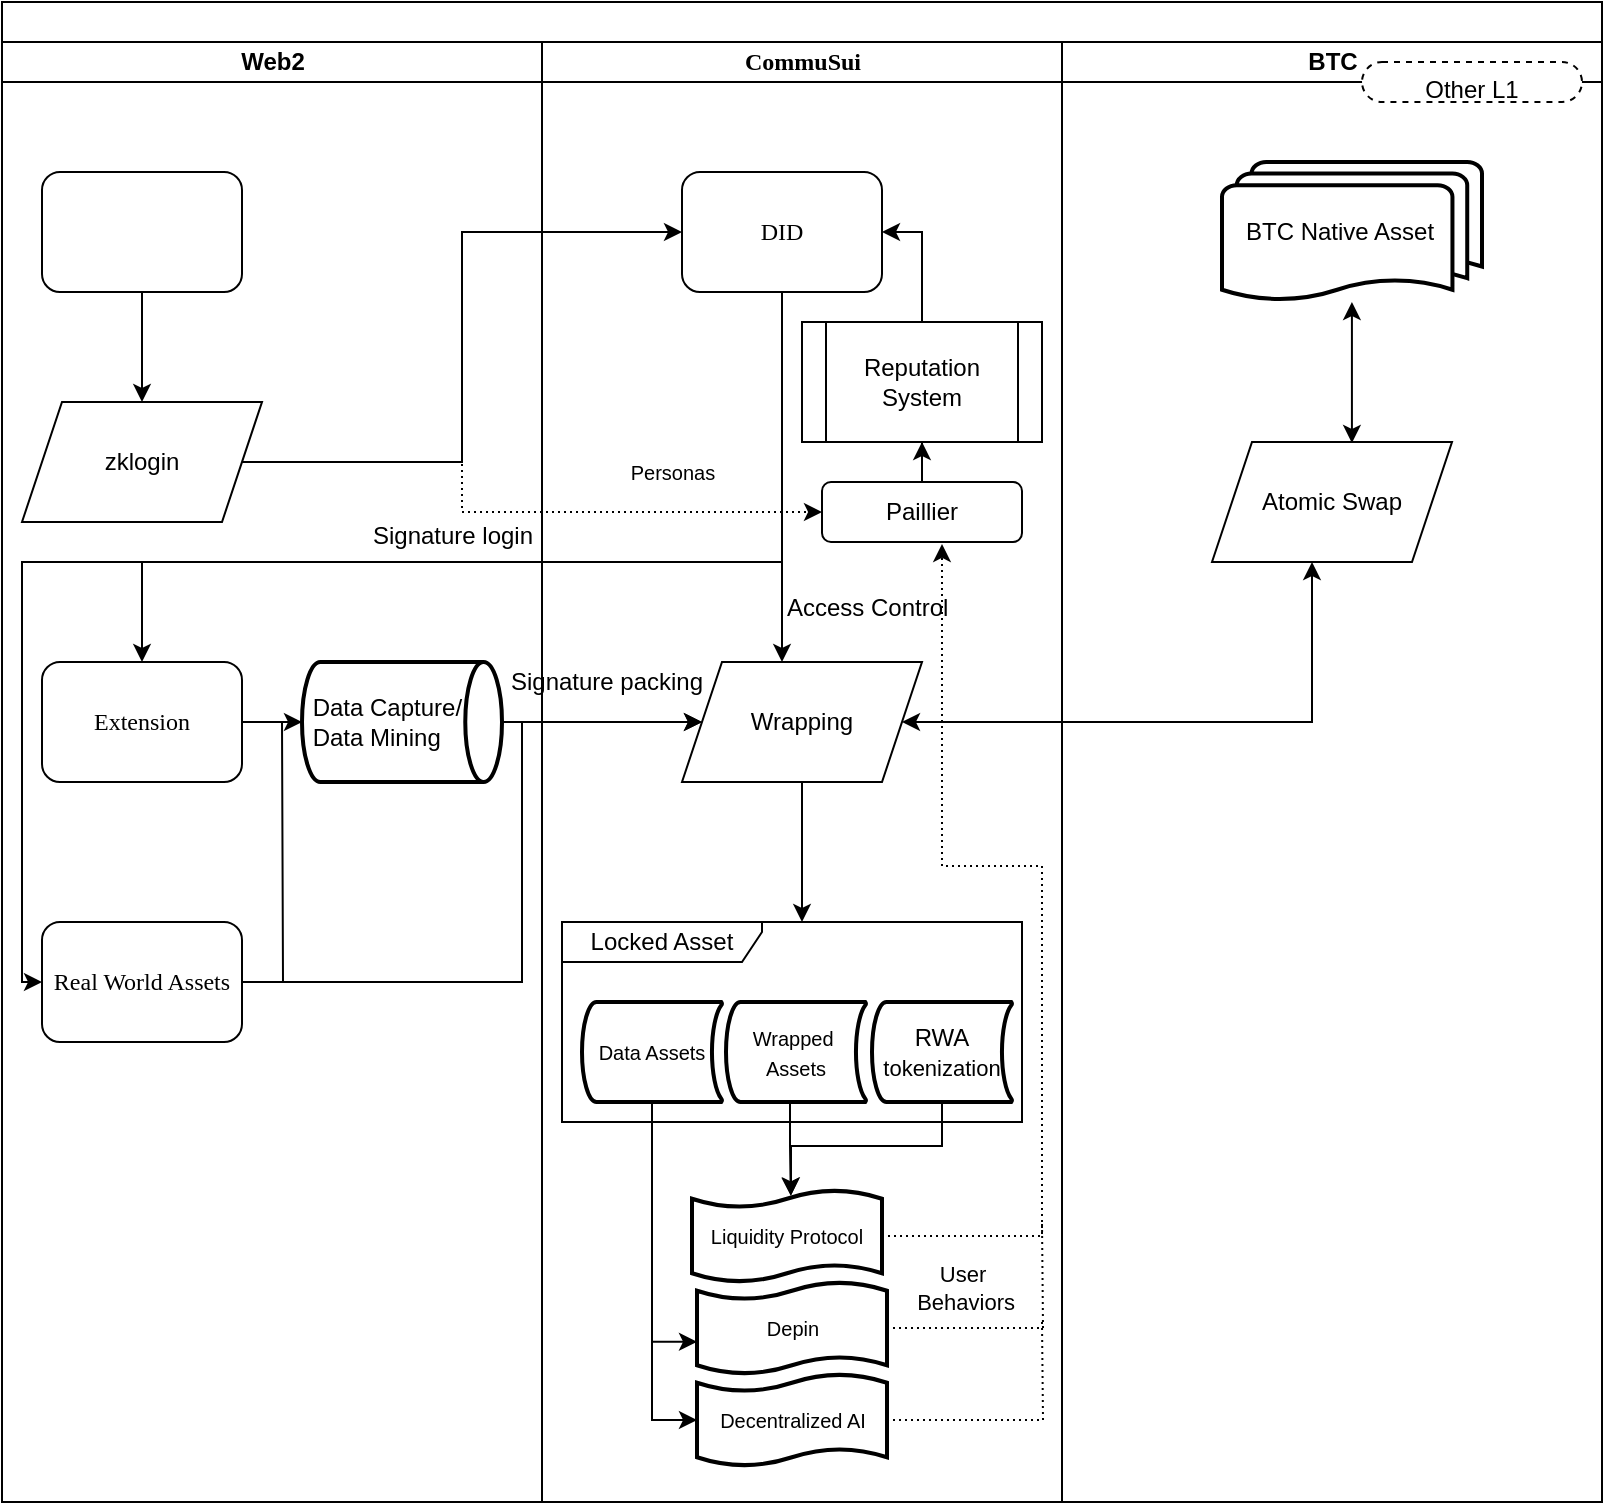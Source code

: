 <mxfile version="24.3.1" type="github">
  <diagram name="Page-1" id="74e2e168-ea6b-b213-b513-2b3c1d86103e">
    <mxGraphModel dx="1026" dy="685" grid="1" gridSize="10" guides="1" tooltips="1" connect="1" arrows="1" fold="1" page="1" pageScale="1" pageWidth="1100" pageHeight="850" background="none" math="0" shadow="0">
      <root>
        <mxCell id="0" />
        <mxCell id="1" parent="0" />
        <mxCell id="77e6c97f196da883-1" value="" style="swimlane;html=1;childLayout=stackLayout;startSize=20;rounded=0;shadow=0;labelBackgroundColor=none;strokeWidth=1;fontFamily=Verdana;fontSize=8;align=center;" parent="1" vertex="1">
          <mxGeometry x="60" y="30" width="800" height="750" as="geometry">
            <mxRectangle x="60" y="30" width="50" height="40" as="alternateBounds" />
          </mxGeometry>
        </mxCell>
        <mxCell id="77e6c97f196da883-2" value="Web2" style="swimlane;html=1;startSize=20;" parent="77e6c97f196da883-1" vertex="1">
          <mxGeometry y="20" width="270" height="730" as="geometry" />
        </mxCell>
        <mxCell id="4_8_YsdXwDulvL1z5AfN-5" style="edgeStyle=orthogonalEdgeStyle;rounded=0;orthogonalLoop=1;jettySize=auto;html=1;entryX=0.5;entryY=0;entryDx=0;entryDy=0;" parent="77e6c97f196da883-2" source="77e6c97f196da883-8" target="4_8_YsdXwDulvL1z5AfN-4" edge="1">
          <mxGeometry relative="1" as="geometry" />
        </mxCell>
        <mxCell id="77e6c97f196da883-8" value="" style="rounded=1;whiteSpace=wrap;html=1;shadow=0;labelBackgroundColor=none;strokeWidth=1;fontFamily=Verdana;fontSize=8;align=center;" parent="77e6c97f196da883-2" vertex="1">
          <mxGeometry x="20" y="65" width="100" height="60" as="geometry" />
        </mxCell>
        <mxCell id="77e6c97f196da883-9" value="&lt;font style=&quot;font-size: 12px;&quot;&gt;Extension&lt;/font&gt;" style="rounded=1;whiteSpace=wrap;html=1;shadow=0;labelBackgroundColor=none;strokeWidth=1;fontFamily=Verdana;fontSize=8;align=center;" parent="77e6c97f196da883-2" vertex="1">
          <mxGeometry x="20" y="310" width="100" height="60" as="geometry" />
        </mxCell>
        <mxCell id="4_8_YsdXwDulvL1z5AfN-1" value="" style="shape=image;html=1;verticalAlign=top;verticalLabelPosition=bottom;labelBackgroundColor=#ffffff;imageAspect=0;aspect=fixed;image=https://cdn2.iconfinder.com/data/icons/social-media-2189/48/21-Gmail-128.png" parent="77e6c97f196da883-2" vertex="1">
          <mxGeometry x="30" y="65" width="28" height="28" as="geometry" />
        </mxCell>
        <mxCell id="4_8_YsdXwDulvL1z5AfN-3" value="" style="shape=image;html=1;verticalAlign=top;verticalLabelPosition=bottom;labelBackgroundColor=#ffffff;imageAspect=0;aspect=fixed;image=https://cdn3.iconfinder.com/data/icons/2018-social-media-logotypes/1000/2018_social_media_popular_app_logo_facebook-128.png" parent="77e6c97f196da883-2" vertex="1">
          <mxGeometry x="75" y="75" width="28" height="28" as="geometry" />
        </mxCell>
        <mxCell id="4_8_YsdXwDulvL1z5AfN-4" value="zklogin" style="shape=parallelogram;perimeter=parallelogramPerimeter;whiteSpace=wrap;html=1;fixedSize=1;" parent="77e6c97f196da883-2" vertex="1">
          <mxGeometry x="10" y="180" width="120" height="60" as="geometry" />
        </mxCell>
        <mxCell id="4_8_YsdXwDulvL1z5AfN-7" value="" style="shape=image;html=1;verticalAlign=top;verticalLabelPosition=bottom;labelBackgroundColor=#ffffff;imageAspect=0;aspect=fixed;image=https://cdn2.iconfinder.com/data/icons/social-media-2285/512/1_Slack_colored_svg-128.png" parent="77e6c97f196da883-2" vertex="1">
          <mxGeometry x="30" y="93" width="27" height="27" as="geometry" />
        </mxCell>
        <mxCell id="4_8_YsdXwDulvL1z5AfN-10" value="&amp;nbsp;Data Capture/&lt;br&gt;&amp;nbsp;Data Mining" style="strokeWidth=2;html=1;shape=mxgraph.flowchart.direct_data;whiteSpace=wrap;align=left;" parent="77e6c97f196da883-2" vertex="1">
          <mxGeometry x="150" y="310" width="100" height="60" as="geometry" />
        </mxCell>
        <mxCell id="4_8_YsdXwDulvL1z5AfN-11" style="edgeStyle=orthogonalEdgeStyle;rounded=0;orthogonalLoop=1;jettySize=auto;html=1;entryX=0;entryY=0.5;entryDx=0;entryDy=0;entryPerimeter=0;" parent="77e6c97f196da883-2" source="77e6c97f196da883-9" target="4_8_YsdXwDulvL1z5AfN-10" edge="1">
          <mxGeometry relative="1" as="geometry" />
        </mxCell>
        <mxCell id="n2IcnooiylrehTobB_rR-1" style="edgeStyle=orthogonalEdgeStyle;rounded=0;orthogonalLoop=1;jettySize=auto;html=1;endArrow=none;endFill=0;" edge="1" parent="77e6c97f196da883-2" source="4_8_YsdXwDulvL1z5AfN-48">
          <mxGeometry relative="1" as="geometry">
            <mxPoint x="140" y="340" as="targetPoint" />
          </mxGeometry>
        </mxCell>
        <mxCell id="4_8_YsdXwDulvL1z5AfN-48" value="&lt;font style=&quot;font-size: 12px;&quot;&gt;Real World Assets&lt;/font&gt;" style="rounded=1;whiteSpace=wrap;html=1;shadow=0;labelBackgroundColor=none;strokeWidth=1;fontFamily=Verdana;fontSize=8;align=center;" parent="77e6c97f196da883-2" vertex="1">
          <mxGeometry x="20" y="440" width="100" height="60" as="geometry" />
        </mxCell>
        <mxCell id="77e6c97f196da883-3" value="&lt;span style=&quot;font-family: Verdana;&quot;&gt;&lt;font style=&quot;font-size: 12px;&quot;&gt;CommuSui&lt;/font&gt;&lt;/span&gt;" style="swimlane;html=1;startSize=20;" parent="77e6c97f196da883-1" vertex="1">
          <mxGeometry x="270" y="20" width="260" height="730" as="geometry" />
        </mxCell>
        <mxCell id="4_8_YsdXwDulvL1z5AfN-38" style="edgeStyle=orthogonalEdgeStyle;rounded=0;orthogonalLoop=1;jettySize=auto;html=1;" parent="77e6c97f196da883-3" source="77e6c97f196da883-11" target="4_8_YsdXwDulvL1z5AfN-25" edge="1">
          <mxGeometry relative="1" as="geometry">
            <Array as="points">
              <mxPoint x="130" y="120" />
              <mxPoint x="130" y="120" />
            </Array>
          </mxGeometry>
        </mxCell>
        <mxCell id="77e6c97f196da883-11" value="&lt;font style=&quot;font-size: 12px;&quot;&gt;DID&lt;/font&gt;" style="rounded=1;whiteSpace=wrap;html=1;shadow=0;labelBackgroundColor=none;strokeWidth=1;fontFamily=Verdana;fontSize=8;align=center;" parent="77e6c97f196da883-3" vertex="1">
          <mxGeometry x="70" y="65" width="100" height="60" as="geometry" />
        </mxCell>
        <mxCell id="4_8_YsdXwDulvL1z5AfN-25" value="Wrapping" style="shape=parallelogram;perimeter=parallelogramPerimeter;whiteSpace=wrap;html=1;fixedSize=1;" parent="77e6c97f196da883-3" vertex="1">
          <mxGeometry x="70" y="310" width="120" height="60" as="geometry" />
        </mxCell>
        <mxCell id="4_8_YsdXwDulvL1z5AfN-34" style="edgeStyle=orthogonalEdgeStyle;rounded=0;orthogonalLoop=1;jettySize=auto;html=1;entryX=0.5;entryY=0;entryDx=0;entryDy=0;entryPerimeter=0;" parent="77e6c97f196da883-3" source="4_8_YsdXwDulvL1z5AfN-25" edge="1">
          <mxGeometry relative="1" as="geometry">
            <mxPoint x="130" y="440" as="targetPoint" />
          </mxGeometry>
        </mxCell>
        <mxCell id="4_8_YsdXwDulvL1z5AfN-35" value="Locked Asset" style="shape=umlFrame;whiteSpace=wrap;html=1;pointerEvents=0;recursiveResize=0;container=1;collapsible=0;width=100;height=20;" parent="77e6c97f196da883-3" vertex="1">
          <mxGeometry x="10" y="440" width="230" height="100" as="geometry" />
        </mxCell>
        <mxCell id="4_8_YsdXwDulvL1z5AfN-43" value="&lt;span style=&quot;text-wrap: nowrap;&quot;&gt;&lt;font style=&quot;font-size: 10px;&quot;&gt;Data Assets&lt;/font&gt;&lt;/span&gt;" style="strokeWidth=2;html=1;shape=mxgraph.flowchart.stored_data;whiteSpace=wrap;" parent="4_8_YsdXwDulvL1z5AfN-35" vertex="1">
          <mxGeometry x="10" y="40" width="70" height="50" as="geometry" />
        </mxCell>
        <mxCell id="4_8_YsdXwDulvL1z5AfN-46" value="&lt;span style=&quot;text-wrap: nowrap;&quot;&gt;&lt;font style=&quot;font-size: 10px;&quot;&gt;Wrapped&amp;nbsp;&lt;/font&gt;&lt;/span&gt;&lt;div&gt;&lt;span style=&quot;text-wrap: nowrap;&quot;&gt;&lt;font style=&quot;font-size: 10px;&quot;&gt;Assets&lt;/font&gt;&lt;/span&gt;&lt;br style=&quot;text-wrap: nowrap;&quot;&gt;&lt;/div&gt;" style="strokeWidth=2;html=1;shape=mxgraph.flowchart.stored_data;whiteSpace=wrap;" parent="4_8_YsdXwDulvL1z5AfN-35" vertex="1">
          <mxGeometry x="82" y="40" width="70" height="50" as="geometry" />
        </mxCell>
        <mxCell id="4_8_YsdXwDulvL1z5AfN-47" value="&lt;span style=&quot;text-wrap: nowrap;&quot;&gt;RWA&lt;/span&gt;&lt;br&gt;&lt;span style=&quot;text-wrap: nowrap;&quot;&gt;&lt;font style=&quot;font-size: 11px;&quot;&gt;tokenization&lt;/font&gt;&lt;/span&gt;" style="strokeWidth=2;html=1;shape=mxgraph.flowchart.stored_data;whiteSpace=wrap;" parent="4_8_YsdXwDulvL1z5AfN-35" vertex="1">
          <mxGeometry x="155" y="40" width="70" height="50" as="geometry" />
        </mxCell>
        <mxCell id="4_8_YsdXwDulvL1z5AfN-41" value="&lt;div&gt;Signature packing&lt;/div&gt;" style="text;html=1;align=center;verticalAlign=middle;resizable=0;points=[];autosize=1;strokeColor=none;fillColor=none;" parent="77e6c97f196da883-3" vertex="1">
          <mxGeometry x="-28" y="305" width="120" height="30" as="geometry" />
        </mxCell>
        <mxCell id="4_8_YsdXwDulvL1z5AfN-55" value="&lt;font style=&quot;font-size: 10px;&quot;&gt;Liquidity Protocol&lt;/font&gt;" style="shape=tape;whiteSpace=wrap;html=1;strokeWidth=2;size=0.19" parent="77e6c97f196da883-3" vertex="1">
          <mxGeometry x="75" y="574" width="95" height="46" as="geometry" />
        </mxCell>
        <mxCell id="4_8_YsdXwDulvL1z5AfN-59" style="edgeStyle=orthogonalEdgeStyle;rounded=0;orthogonalLoop=1;jettySize=auto;html=1;entryX=0.52;entryY=0.062;entryDx=0;entryDy=0;entryPerimeter=0;" parent="77e6c97f196da883-3" source="4_8_YsdXwDulvL1z5AfN-46" target="4_8_YsdXwDulvL1z5AfN-55" edge="1">
          <mxGeometry relative="1" as="geometry">
            <Array as="points">
              <mxPoint x="124" y="552" />
              <mxPoint x="124" y="552" />
            </Array>
          </mxGeometry>
        </mxCell>
        <mxCell id="4_8_YsdXwDulvL1z5AfN-60" style="edgeStyle=orthogonalEdgeStyle;rounded=0;orthogonalLoop=1;jettySize=auto;html=1;entryX=0.521;entryY=0.059;entryDx=0;entryDy=0;entryPerimeter=0;" parent="77e6c97f196da883-3" source="4_8_YsdXwDulvL1z5AfN-47" target="4_8_YsdXwDulvL1z5AfN-55" edge="1">
          <mxGeometry relative="1" as="geometry" />
        </mxCell>
        <mxCell id="4_8_YsdXwDulvL1z5AfN-77" style="edgeStyle=orthogonalEdgeStyle;rounded=0;orthogonalLoop=1;jettySize=auto;html=1;dashed=1;dashPattern=1 2;endArrow=none;endFill=0;" parent="77e6c97f196da883-3" source="4_8_YsdXwDulvL1z5AfN-63" edge="1">
          <mxGeometry relative="1" as="geometry">
            <mxPoint x="250" y="590" as="targetPoint" />
          </mxGeometry>
        </mxCell>
        <mxCell id="4_8_YsdXwDulvL1z5AfN-63" value="&lt;font style=&quot;font-size: 10px;&quot;&gt;Depin&lt;/font&gt;" style="shape=tape;whiteSpace=wrap;html=1;strokeWidth=2;size=0.19" parent="77e6c97f196da883-3" vertex="1">
          <mxGeometry x="77.5" y="620" width="95" height="46" as="geometry" />
        </mxCell>
        <mxCell id="4_8_YsdXwDulvL1z5AfN-78" style="edgeStyle=orthogonalEdgeStyle;rounded=0;orthogonalLoop=1;jettySize=auto;html=1;endArrow=none;endFill=0;dashed=1;dashPattern=1 2;" parent="77e6c97f196da883-3" source="4_8_YsdXwDulvL1z5AfN-64" edge="1">
          <mxGeometry relative="1" as="geometry">
            <mxPoint x="250" y="640" as="targetPoint" />
          </mxGeometry>
        </mxCell>
        <mxCell id="4_8_YsdXwDulvL1z5AfN-64" value="&lt;span style=&quot;font-size: 10px;&quot;&gt;Decentralized AI&lt;/span&gt;" style="shape=tape;whiteSpace=wrap;html=1;strokeWidth=2;size=0.19" parent="77e6c97f196da883-3" vertex="1">
          <mxGeometry x="77.5" y="666" width="95" height="46" as="geometry" />
        </mxCell>
        <mxCell id="4_8_YsdXwDulvL1z5AfN-65" style="edgeStyle=orthogonalEdgeStyle;rounded=0;orthogonalLoop=1;jettySize=auto;html=1;entryX=0;entryY=0.65;entryDx=0;entryDy=0;entryPerimeter=0;" parent="77e6c97f196da883-3" source="4_8_YsdXwDulvL1z5AfN-43" target="4_8_YsdXwDulvL1z5AfN-63" edge="1">
          <mxGeometry relative="1" as="geometry" />
        </mxCell>
        <mxCell id="4_8_YsdXwDulvL1z5AfN-66" style="edgeStyle=orthogonalEdgeStyle;rounded=0;orthogonalLoop=1;jettySize=auto;html=1;entryX=0;entryY=0.5;entryDx=0;entryDy=0;entryPerimeter=0;" parent="77e6c97f196da883-3" source="4_8_YsdXwDulvL1z5AfN-43" target="4_8_YsdXwDulvL1z5AfN-64" edge="1">
          <mxGeometry relative="1" as="geometry" />
        </mxCell>
        <mxCell id="4_8_YsdXwDulvL1z5AfN-80" style="edgeStyle=orthogonalEdgeStyle;rounded=0;orthogonalLoop=1;jettySize=auto;html=1;entryX=1;entryY=0.5;entryDx=0;entryDy=0;" parent="77e6c97f196da883-3" source="4_8_YsdXwDulvL1z5AfN-71" target="77e6c97f196da883-11" edge="1">
          <mxGeometry relative="1" as="geometry" />
        </mxCell>
        <mxCell id="4_8_YsdXwDulvL1z5AfN-71" value="&lt;div&gt;Reputation System&lt;/div&gt;" style="shape=process;whiteSpace=wrap;html=1;backgroundOutline=1;" parent="77e6c97f196da883-3" vertex="1">
          <mxGeometry x="130" y="140" width="120" height="60" as="geometry" />
        </mxCell>
        <mxCell id="4_8_YsdXwDulvL1z5AfN-79" style="edgeStyle=orthogonalEdgeStyle;rounded=0;orthogonalLoop=1;jettySize=auto;html=1;entryX=0.5;entryY=1;entryDx=0;entryDy=0;" parent="77e6c97f196da883-3" source="4_8_YsdXwDulvL1z5AfN-72" target="4_8_YsdXwDulvL1z5AfN-71" edge="1">
          <mxGeometry relative="1" as="geometry" />
        </mxCell>
        <mxCell id="4_8_YsdXwDulvL1z5AfN-72" value="Paillier" style="rounded=1;whiteSpace=wrap;html=1;" parent="77e6c97f196da883-3" vertex="1">
          <mxGeometry x="140" y="220" width="100" height="30" as="geometry" />
        </mxCell>
        <mxCell id="4_8_YsdXwDulvL1z5AfN-75" style="edgeStyle=orthogonalEdgeStyle;rounded=0;orthogonalLoop=1;jettySize=auto;html=1;entryX=0.6;entryY=1.033;entryDx=0;entryDy=0;entryPerimeter=0;dashed=1;dashPattern=1 2;" parent="77e6c97f196da883-3" source="4_8_YsdXwDulvL1z5AfN-55" target="4_8_YsdXwDulvL1z5AfN-72" edge="1">
          <mxGeometry relative="1" as="geometry">
            <Array as="points">
              <mxPoint x="250" y="597" />
              <mxPoint x="250" y="412" />
              <mxPoint x="200" y="412" />
            </Array>
          </mxGeometry>
        </mxCell>
        <mxCell id="4_8_YsdXwDulvL1z5AfN-82" value="&lt;font style=&quot;font-size: 10px;&quot;&gt;Personas&lt;/font&gt;" style="text;html=1;align=center;verticalAlign=middle;resizable=0;points=[];autosize=1;strokeColor=none;fillColor=none;" parent="77e6c97f196da883-3" vertex="1">
          <mxGeometry x="30" y="200" width="70" height="30" as="geometry" />
        </mxCell>
        <mxCell id="77e6c97f196da883-4" value="BTC" style="swimlane;html=1;startSize=20;" parent="77e6c97f196da883-1" vertex="1">
          <mxGeometry x="530" y="20" width="270" height="730" as="geometry" />
        </mxCell>
        <mxCell id="4_8_YsdXwDulvL1z5AfN-27" value="&amp;nbsp; &amp;nbsp;BTC Native Asset&amp;nbsp;" style="strokeWidth=2;html=1;shape=mxgraph.flowchart.multi-document;whiteSpace=wrap;align=left;" parent="77e6c97f196da883-4" vertex="1">
          <mxGeometry x="80" y="60" width="130" height="70" as="geometry" />
        </mxCell>
        <mxCell id="4_8_YsdXwDulvL1z5AfN-30" value="Atomic Swap" style="shape=parallelogram;perimeter=parallelogramPerimeter;whiteSpace=wrap;html=1;fixedSize=1;" parent="77e6c97f196da883-4" vertex="1">
          <mxGeometry x="75" y="200" width="120" height="60" as="geometry" />
        </mxCell>
        <mxCell id="4_8_YsdXwDulvL1z5AfN-31" style="edgeStyle=orthogonalEdgeStyle;rounded=0;orthogonalLoop=1;jettySize=auto;html=1;entryX=0.583;entryY=0.008;entryDx=0;entryDy=0;entryPerimeter=0;startArrow=classic;startFill=1;" parent="77e6c97f196da883-4" source="4_8_YsdXwDulvL1z5AfN-27" target="4_8_YsdXwDulvL1z5AfN-30" edge="1">
          <mxGeometry relative="1" as="geometry" />
        </mxCell>
        <mxCell id="4_8_YsdXwDulvL1z5AfN-6" style="edgeStyle=orthogonalEdgeStyle;rounded=0;orthogonalLoop=1;jettySize=auto;html=1;entryX=0;entryY=0.5;entryDx=0;entryDy=0;" parent="77e6c97f196da883-1" source="4_8_YsdXwDulvL1z5AfN-4" target="77e6c97f196da883-11" edge="1">
          <mxGeometry relative="1" as="geometry">
            <Array as="points">
              <mxPoint x="230" y="230" />
              <mxPoint x="230" y="115" />
            </Array>
          </mxGeometry>
        </mxCell>
        <mxCell id="4_8_YsdXwDulvL1z5AfN-9" style="edgeStyle=orthogonalEdgeStyle;rounded=0;orthogonalLoop=1;jettySize=auto;html=1;entryX=0.5;entryY=0;entryDx=0;entryDy=0;" parent="77e6c97f196da883-1" source="77e6c97f196da883-11" target="77e6c97f196da883-9" edge="1">
          <mxGeometry relative="1" as="geometry">
            <Array as="points">
              <mxPoint x="390" y="280" />
              <mxPoint x="70" y="280" />
            </Array>
          </mxGeometry>
        </mxCell>
        <mxCell id="4_8_YsdXwDulvL1z5AfN-26" style="edgeStyle=orthogonalEdgeStyle;rounded=0;orthogonalLoop=1;jettySize=auto;html=1;entryX=0;entryY=0.5;entryDx=0;entryDy=0;" parent="77e6c97f196da883-1" source="4_8_YsdXwDulvL1z5AfN-10" target="4_8_YsdXwDulvL1z5AfN-25" edge="1">
          <mxGeometry relative="1" as="geometry" />
        </mxCell>
        <mxCell id="4_8_YsdXwDulvL1z5AfN-32" style="edgeStyle=orthogonalEdgeStyle;rounded=0;orthogonalLoop=1;jettySize=auto;html=1;entryX=1;entryY=0.5;entryDx=0;entryDy=0;startArrow=classic;startFill=1;" parent="77e6c97f196da883-1" source="4_8_YsdXwDulvL1z5AfN-30" target="4_8_YsdXwDulvL1z5AfN-25" edge="1">
          <mxGeometry relative="1" as="geometry">
            <Array as="points">
              <mxPoint x="655" y="360" />
            </Array>
          </mxGeometry>
        </mxCell>
        <mxCell id="4_8_YsdXwDulvL1z5AfN-51" style="edgeStyle=orthogonalEdgeStyle;rounded=0;orthogonalLoop=1;jettySize=auto;html=1;entryX=0;entryY=0.5;entryDx=0;entryDy=0;" parent="77e6c97f196da883-1" source="4_8_YsdXwDulvL1z5AfN-48" target="4_8_YsdXwDulvL1z5AfN-25" edge="1">
          <mxGeometry relative="1" as="geometry">
            <Array as="points">
              <mxPoint x="260" y="490" />
              <mxPoint x="260" y="360" />
            </Array>
          </mxGeometry>
        </mxCell>
        <mxCell id="4_8_YsdXwDulvL1z5AfN-52" style="edgeStyle=orthogonalEdgeStyle;rounded=0;orthogonalLoop=1;jettySize=auto;html=1;entryX=0;entryY=0.5;entryDx=0;entryDy=0;" parent="77e6c97f196da883-1" source="77e6c97f196da883-11" target="4_8_YsdXwDulvL1z5AfN-48" edge="1">
          <mxGeometry relative="1" as="geometry">
            <Array as="points">
              <mxPoint x="390" y="280" />
              <mxPoint x="10" y="280" />
            </Array>
          </mxGeometry>
        </mxCell>
        <mxCell id="4_8_YsdXwDulvL1z5AfN-74" style="edgeStyle=orthogonalEdgeStyle;rounded=0;orthogonalLoop=1;jettySize=auto;html=1;entryX=0;entryY=0.5;entryDx=0;entryDy=0;dashed=1;dashPattern=1 2;" parent="77e6c97f196da883-1" source="4_8_YsdXwDulvL1z5AfN-4" target="4_8_YsdXwDulvL1z5AfN-72" edge="1">
          <mxGeometry relative="1" as="geometry">
            <Array as="points">
              <mxPoint x="230" y="230" />
              <mxPoint x="230" y="255" />
            </Array>
          </mxGeometry>
        </mxCell>
        <mxCell id="4_8_YsdXwDulvL1z5AfN-29" value="Other L1" style="html=1;align=center;verticalAlign=top;rounded=1;absoluteArcSize=1;arcSize=20;dashed=1;whiteSpace=wrap;" parent="1" vertex="1">
          <mxGeometry x="740" y="60" width="110" height="20" as="geometry" />
        </mxCell>
        <mxCell id="4_8_YsdXwDulvL1z5AfN-39" value="Access Control&amp;nbsp;" style="text;html=1;align=center;verticalAlign=middle;resizable=0;points=[];autosize=1;strokeColor=none;fillColor=none;" parent="1" vertex="1">
          <mxGeometry x="439" y="318" width="110" height="30" as="geometry" />
        </mxCell>
        <mxCell id="4_8_YsdXwDulvL1z5AfN-40" value="&lt;div&gt;Signature login&lt;/div&gt;" style="text;html=1;align=center;verticalAlign=middle;resizable=0;points=[];autosize=1;strokeColor=none;fillColor=none;" parent="1" vertex="1">
          <mxGeometry x="235" y="282" width="100" height="30" as="geometry" />
        </mxCell>
        <mxCell id="4_8_YsdXwDulvL1z5AfN-81" value="&lt;div style=&quot;font-size: 11px;&quot;&gt;&lt;font style=&quot;font-size: 11px;&quot;&gt;User&lt;/font&gt;&lt;/div&gt;&lt;div style=&quot;font-size: 11px;&quot;&gt;&lt;font style=&quot;font-size: 11px;&quot;&gt;&amp;nbsp;Behaviors&lt;/font&gt;&lt;/div&gt;" style="text;html=1;align=center;verticalAlign=middle;resizable=0;points=[];autosize=1;strokeColor=none;fillColor=none;" parent="1" vertex="1">
          <mxGeometry x="500" y="653" width="80" height="40" as="geometry" />
        </mxCell>
      </root>
    </mxGraphModel>
  </diagram>
</mxfile>

